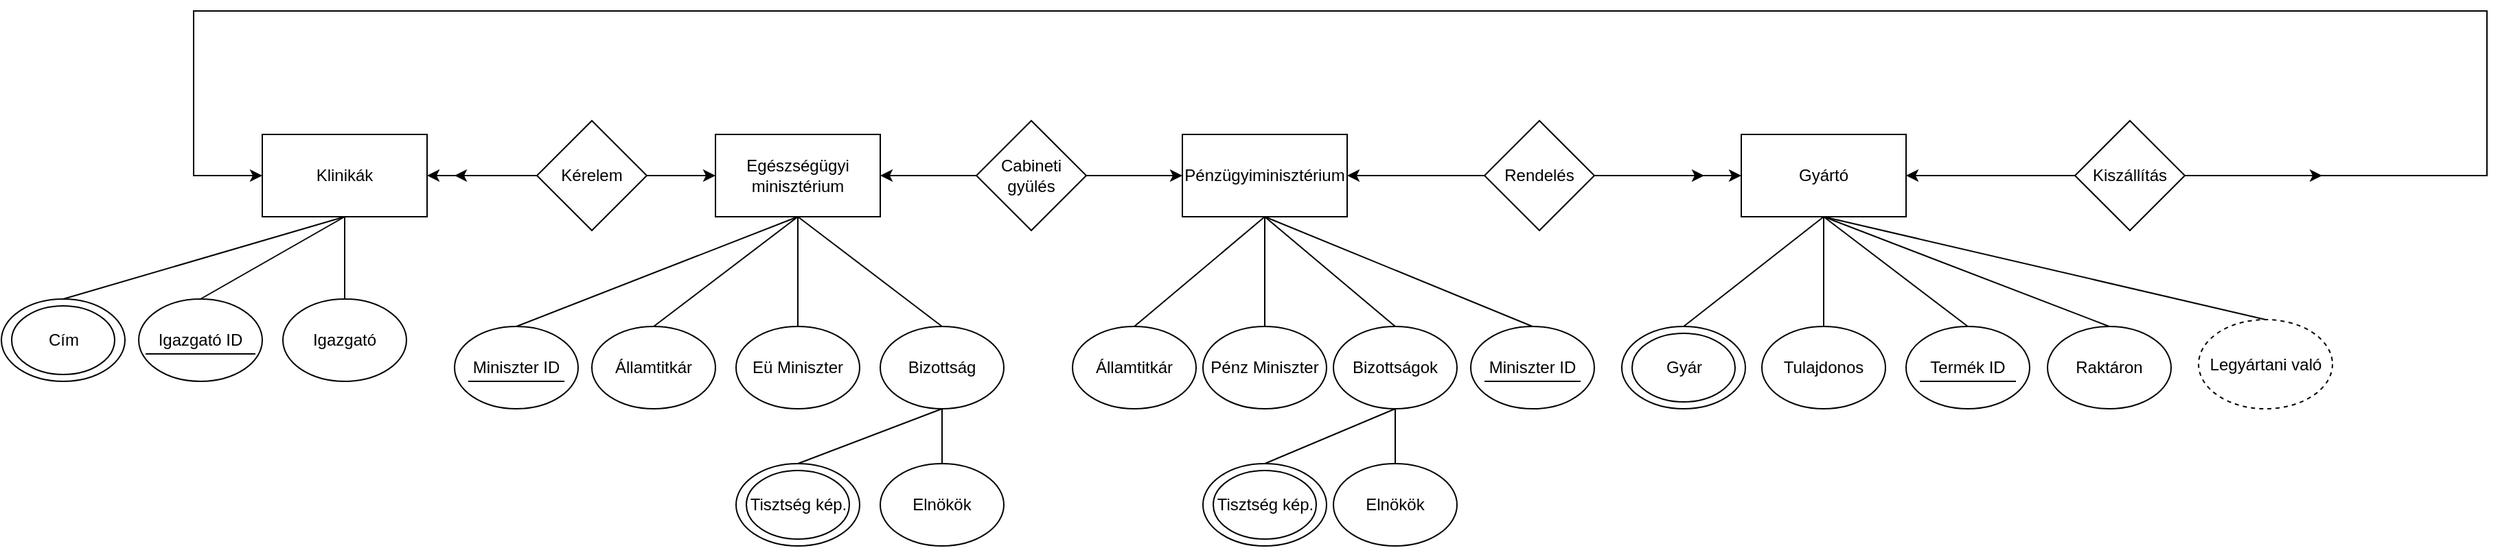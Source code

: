 <mxfile version="20.5.3" type="device"><diagram id="lYlmyLQXybx9px7FG9Ix" name="1 oldal"><mxGraphModel dx="2310" dy="806" grid="1" gridSize="10" guides="1" tooltips="1" connect="1" arrows="1" fold="1" page="1" pageScale="1" pageWidth="827" pageHeight="1169" math="0" shadow="0"><root><mxCell id="0"/><mxCell id="1" parent="0"/><mxCell id="vNEUlP9bEAJ5A98UrlNO-1" value="Klinikák" style="rounded=0;whiteSpace=wrap;html=1;" parent="1" vertex="1"><mxGeometry x="-250" y="160" width="120" height="60" as="geometry"/></mxCell><mxCell id="vNEUlP9bEAJ5A98UrlNO-2" value="Pénzügyiminisztérium" style="rounded=0;whiteSpace=wrap;html=1;" parent="1" vertex="1"><mxGeometry x="420" y="160" width="120" height="60" as="geometry"/></mxCell><mxCell id="vNEUlP9bEAJ5A98UrlNO-3" value="Gyártó" style="rounded=0;whiteSpace=wrap;html=1;" parent="1" vertex="1"><mxGeometry x="827" y="160" width="120" height="60" as="geometry"/></mxCell><mxCell id="vNEUlP9bEAJ5A98UrlNO-12" value="Kérelem" style="rhombus;whiteSpace=wrap;html=1;" parent="1" vertex="1"><mxGeometry x="-50" y="150" width="80" height="80" as="geometry"/></mxCell><mxCell id="vNEUlP9bEAJ5A98UrlNO-13" value="Rendelés" style="rhombus;whiteSpace=wrap;html=1;" parent="1" vertex="1"><mxGeometry x="640" y="150" width="80" height="80" as="geometry"/></mxCell><mxCell id="vNEUlP9bEAJ5A98UrlNO-15" value="" style="endArrow=classic;html=1;rounded=0;exitX=1;exitY=0.5;exitDx=0;exitDy=0;" parent="1" source="vNEUlP9bEAJ5A98UrlNO-12" edge="1"><mxGeometry width="50" height="50" relative="1" as="geometry"><mxPoint x="364" y="210" as="sourcePoint"/><mxPoint x="80" y="190" as="targetPoint"/></mxGeometry></mxCell><mxCell id="vNEUlP9bEAJ5A98UrlNO-16" value="" style="endArrow=classic;html=1;rounded=0;entryX=1;entryY=0.5;entryDx=0;entryDy=0;exitX=0;exitY=0.5;exitDx=0;exitDy=0;" parent="1" source="vNEUlP9bEAJ5A98UrlNO-12" target="vNEUlP9bEAJ5A98UrlNO-1" edge="1"><mxGeometry width="50" height="50" relative="1" as="geometry"><mxPoint x="294" y="200" as="sourcePoint"/><mxPoint x="344" y="150" as="targetPoint"/></mxGeometry></mxCell><mxCell id="vNEUlP9bEAJ5A98UrlNO-17" value="" style="endArrow=classic;html=1;rounded=0;exitX=0;exitY=0.5;exitDx=0;exitDy=0;" parent="1" source="vNEUlP9bEAJ5A98UrlNO-12" edge="1"><mxGeometry width="50" height="50" relative="1" as="geometry"><mxPoint x="294" y="200" as="sourcePoint"/><mxPoint x="-110" y="190" as="targetPoint"/></mxGeometry></mxCell><mxCell id="vNEUlP9bEAJ5A98UrlNO-18" value="" style="endArrow=classic;html=1;rounded=0;exitX=0;exitY=0.5;exitDx=0;exitDy=0;entryX=1;entryY=0.5;entryDx=0;entryDy=0;" parent="1" source="vNEUlP9bEAJ5A98UrlNO-13" target="vNEUlP9bEAJ5A98UrlNO-2" edge="1"><mxGeometry width="50" height="50" relative="1" as="geometry"><mxPoint x="570" y="180" as="sourcePoint"/><mxPoint x="620" y="130" as="targetPoint"/></mxGeometry></mxCell><mxCell id="vNEUlP9bEAJ5A98UrlNO-19" value="" style="endArrow=classic;html=1;rounded=0;entryX=0;entryY=0.5;entryDx=0;entryDy=0;exitX=1;exitY=0.5;exitDx=0;exitDy=0;" parent="1" source="vNEUlP9bEAJ5A98UrlNO-13" target="vNEUlP9bEAJ5A98UrlNO-3" edge="1"><mxGeometry width="50" height="50" relative="1" as="geometry"><mxPoint x="650" y="180" as="sourcePoint"/><mxPoint x="690" y="150" as="targetPoint"/></mxGeometry></mxCell><mxCell id="vNEUlP9bEAJ5A98UrlNO-21" value="" style="endArrow=classic;html=1;rounded=0;exitX=1;exitY=0.5;exitDx=0;exitDy=0;" parent="1" source="vNEUlP9bEAJ5A98UrlNO-13" edge="1"><mxGeometry width="50" height="50" relative="1" as="geometry"><mxPoint x="640" y="190" as="sourcePoint"/><mxPoint x="800" y="190" as="targetPoint"/></mxGeometry></mxCell><mxCell id="vNEUlP9bEAJ5A98UrlNO-36" value="Egészségügyi minisztérium" style="rounded=0;whiteSpace=wrap;html=1;" parent="1" vertex="1"><mxGeometry x="80" y="160" width="120" height="60" as="geometry"/></mxCell><mxCell id="vNEUlP9bEAJ5A98UrlNO-37" value="" style="endArrow=classic;html=1;rounded=0;exitX=1;exitY=0.5;exitDx=0;exitDy=0;entryX=0;entryY=0.5;entryDx=0;entryDy=0;" parent="1" source="vNEUlP9bEAJ5A98UrlNO-38" target="vNEUlP9bEAJ5A98UrlNO-2" edge="1"><mxGeometry width="50" height="50" relative="1" as="geometry"><mxPoint x="364" y="170" as="sourcePoint"/><mxPoint x="414" y="120" as="targetPoint"/></mxGeometry></mxCell><mxCell id="vNEUlP9bEAJ5A98UrlNO-38" value="Cabineti gyülés" style="rhombus;whiteSpace=wrap;html=1;" parent="1" vertex="1"><mxGeometry x="270" y="150" width="80" height="80" as="geometry"/></mxCell><mxCell id="vNEUlP9bEAJ5A98UrlNO-39" value="" style="endArrow=classic;html=1;rounded=0;entryX=1;entryY=0.5;entryDx=0;entryDy=0;exitX=0;exitY=0.5;exitDx=0;exitDy=0;" parent="1" source="vNEUlP9bEAJ5A98UrlNO-38" target="vNEUlP9bEAJ5A98UrlNO-36" edge="1"><mxGeometry width="50" height="50" relative="1" as="geometry"><mxPoint x="250" y="190" as="sourcePoint"/><mxPoint x="320" y="140" as="targetPoint"/></mxGeometry></mxCell><mxCell id="vNEUlP9bEAJ5A98UrlNO-46" value="Eü Miniszter" style="ellipse;whiteSpace=wrap;html=1;" parent="1" vertex="1"><mxGeometry x="95" y="300" width="90" height="60" as="geometry"/></mxCell><mxCell id="vNEUlP9bEAJ5A98UrlNO-47" value="Pénz Miniszter" style="ellipse;whiteSpace=wrap;html=1;" parent="1" vertex="1"><mxGeometry x="435" y="300" width="90" height="60" as="geometry"/></mxCell><mxCell id="vNEUlP9bEAJ5A98UrlNO-48" value="Államtitkár" style="ellipse;whiteSpace=wrap;html=1;" parent="1" vertex="1"><mxGeometry x="-10" y="300" width="90" height="60" as="geometry"/></mxCell><mxCell id="vNEUlP9bEAJ5A98UrlNO-49" value="Államtitkár" style="ellipse;whiteSpace=wrap;html=1;" parent="1" vertex="1"><mxGeometry x="340" y="300" width="90" height="60" as="geometry"/></mxCell><mxCell id="vNEUlP9bEAJ5A98UrlNO-59" value="" style="endArrow=none;html=1;rounded=0;" parent="1" edge="1"><mxGeometry width="50" height="50" relative="1" as="geometry"><mxPoint x="280" y="390" as="sourcePoint"/><mxPoint x="280" y="390" as="targetPoint"/></mxGeometry></mxCell><mxCell id="vNEUlP9bEAJ5A98UrlNO-68" value="Bizottság " style="ellipse;whiteSpace=wrap;html=1;" parent="1" vertex="1"><mxGeometry x="200" y="300" width="90" height="60" as="geometry"/></mxCell><mxCell id="vNEUlP9bEAJ5A98UrlNO-71" value="" style="endArrow=none;html=1;rounded=0;entryX=0.5;entryY=1;entryDx=0;entryDy=0;exitX=0.5;exitY=0;exitDx=0;exitDy=0;" parent="1" source="vNEUlP9bEAJ5A98UrlNO-48" target="vNEUlP9bEAJ5A98UrlNO-36" edge="1"><mxGeometry width="50" height="50" relative="1" as="geometry"><mxPoint x="60" y="290" as="sourcePoint"/><mxPoint x="110" y="240" as="targetPoint"/></mxGeometry></mxCell><mxCell id="vNEUlP9bEAJ5A98UrlNO-72" value="" style="endArrow=none;html=1;rounded=0;entryX=0.5;entryY=1;entryDx=0;entryDy=0;exitX=0.5;exitY=0;exitDx=0;exitDy=0;" parent="1" source="vNEUlP9bEAJ5A98UrlNO-46" target="vNEUlP9bEAJ5A98UrlNO-36" edge="1"><mxGeometry width="50" height="50" relative="1" as="geometry"><mxPoint x="115" y="280" as="sourcePoint"/><mxPoint x="165" y="230" as="targetPoint"/></mxGeometry></mxCell><mxCell id="vNEUlP9bEAJ5A98UrlNO-73" value="" style="endArrow=none;html=1;rounded=0;entryX=0.5;entryY=1;entryDx=0;entryDy=0;exitX=0.5;exitY=0;exitDx=0;exitDy=0;" parent="1" source="vNEUlP9bEAJ5A98UrlNO-68" target="vNEUlP9bEAJ5A98UrlNO-36" edge="1"><mxGeometry width="50" height="50" relative="1" as="geometry"><mxPoint x="280" y="390" as="sourcePoint"/><mxPoint x="330" y="340" as="targetPoint"/></mxGeometry></mxCell><mxCell id="vNEUlP9bEAJ5A98UrlNO-74" value="" style="endArrow=none;html=1;rounded=0;entryX=0.5;entryY=1;entryDx=0;entryDy=0;exitX=0.5;exitY=0;exitDx=0;exitDy=0;" parent="1" source="vNEUlP9bEAJ5A98UrlNO-75" target="vNEUlP9bEAJ5A98UrlNO-68" edge="1"><mxGeometry width="50" height="50" relative="1" as="geometry"><mxPoint x="133" y="390" as="sourcePoint"/><mxPoint x="220" y="420" as="targetPoint"/></mxGeometry></mxCell><mxCell id="vNEUlP9bEAJ5A98UrlNO-75" value="" style="ellipse;whiteSpace=wrap;html=1;" parent="1" vertex="1"><mxGeometry x="95" y="400" width="90" height="60" as="geometry"/></mxCell><mxCell id="vNEUlP9bEAJ5A98UrlNO-76" value="Bizottságok" style="ellipse;whiteSpace=wrap;html=1;" parent="1" vertex="1"><mxGeometry x="530" y="300" width="90" height="60" as="geometry"/></mxCell><mxCell id="vNEUlP9bEAJ5A98UrlNO-78" value="" style="ellipse;whiteSpace=wrap;html=1;" parent="1" vertex="1"><mxGeometry x="435" y="400" width="90" height="60" as="geometry"/></mxCell><mxCell id="vNEUlP9bEAJ5A98UrlNO-79" value="" style="endArrow=none;html=1;rounded=0;entryX=0.5;entryY=1;entryDx=0;entryDy=0;exitX=0.5;exitY=0;exitDx=0;exitDy=0;" parent="1" source="vNEUlP9bEAJ5A98UrlNO-49" target="vNEUlP9bEAJ5A98UrlNO-2" edge="1"><mxGeometry width="50" height="50" relative="1" as="geometry"><mxPoint x="414" y="280" as="sourcePoint"/><mxPoint x="464" y="230" as="targetPoint"/></mxGeometry></mxCell><mxCell id="vNEUlP9bEAJ5A98UrlNO-80" value="" style="endArrow=none;html=1;rounded=0;entryX=0.5;entryY=1;entryDx=0;entryDy=0;exitX=0.5;exitY=0;exitDx=0;exitDy=0;" parent="1" source="vNEUlP9bEAJ5A98UrlNO-47" target="vNEUlP9bEAJ5A98UrlNO-2" edge="1"><mxGeometry width="50" height="50" relative="1" as="geometry"><mxPoint x="475" y="300" as="sourcePoint"/><mxPoint x="525" y="250" as="targetPoint"/></mxGeometry></mxCell><mxCell id="vNEUlP9bEAJ5A98UrlNO-81" value="" style="endArrow=none;html=1;rounded=0;entryX=0.5;entryY=1;entryDx=0;entryDy=0;exitX=0.5;exitY=0;exitDx=0;exitDy=0;" parent="1" source="vNEUlP9bEAJ5A98UrlNO-76" target="vNEUlP9bEAJ5A98UrlNO-2" edge="1"><mxGeometry width="50" height="50" relative="1" as="geometry"><mxPoint x="550" y="300" as="sourcePoint"/><mxPoint x="600" y="250" as="targetPoint"/></mxGeometry></mxCell><mxCell id="vNEUlP9bEAJ5A98UrlNO-83" value="" style="endArrow=none;html=1;rounded=0;entryX=0.5;entryY=1;entryDx=0;entryDy=0;exitX=0.5;exitY=0;exitDx=0;exitDy=0;" parent="1" source="vNEUlP9bEAJ5A98UrlNO-78" target="vNEUlP9bEAJ5A98UrlNO-76" edge="1"><mxGeometry width="50" height="50" relative="1" as="geometry"><mxPoint x="520" y="430" as="sourcePoint"/><mxPoint x="570" y="380" as="targetPoint"/></mxGeometry></mxCell><mxCell id="vNEUlP9bEAJ5A98UrlNO-85" value="Tulajdonos" style="ellipse;whiteSpace=wrap;html=1;" parent="1" vertex="1"><mxGeometry x="842" y="300" width="90" height="60" as="geometry"/></mxCell><mxCell id="vNEUlP9bEAJ5A98UrlNO-87" value="" style="endArrow=none;html=1;rounded=0;entryX=0.5;entryY=1;entryDx=0;entryDy=0;exitX=0.5;exitY=0;exitDx=0;exitDy=0;" parent="1" source="vNEUlP9bEAJ5A98UrlNO-85" target="vNEUlP9bEAJ5A98UrlNO-3" edge="1"><mxGeometry width="50" height="50" relative="1" as="geometry"><mxPoint x="882" y="300" as="sourcePoint"/><mxPoint x="932" y="250" as="targetPoint"/></mxGeometry></mxCell><mxCell id="vNEUlP9bEAJ5A98UrlNO-91" value="" style="endArrow=none;html=1;rounded=0;entryX=0.5;entryY=1;entryDx=0;entryDy=0;exitX=0.5;exitY=0;exitDx=0;exitDy=0;" parent="1" source="vNEUlP9bEAJ5A98UrlNO-94" target="vNEUlP9bEAJ5A98UrlNO-3" edge="1"><mxGeometry width="50" height="50" relative="1" as="geometry"><mxPoint x="988.75" y="297.5" as="sourcePoint"/><mxPoint x="1050" y="230" as="targetPoint"/></mxGeometry></mxCell><mxCell id="vNEUlP9bEAJ5A98UrlNO-92" value="" style="ellipse;whiteSpace=wrap;html=1;" parent="1" vertex="1"><mxGeometry x="740" y="300" width="90" height="60" as="geometry"/></mxCell><mxCell id="vNEUlP9bEAJ5A98UrlNO-93" value="" style="endArrow=none;html=1;rounded=0;entryX=0.5;entryY=1;entryDx=0;entryDy=0;exitX=0.5;exitY=0;exitDx=0;exitDy=0;" parent="1" source="vNEUlP9bEAJ5A98UrlNO-92" target="vNEUlP9bEAJ5A98UrlNO-3" edge="1"><mxGeometry width="50" height="50" relative="1" as="geometry"><mxPoint x="777" y="297.5" as="sourcePoint"/><mxPoint x="827" y="247.5" as="targetPoint"/></mxGeometry></mxCell><mxCell id="vNEUlP9bEAJ5A98UrlNO-94" value="Termék ID" style="ellipse;whiteSpace=wrap;html=1;" parent="1" vertex="1"><mxGeometry x="947" y="300" width="90" height="60" as="geometry"/></mxCell><mxCell id="pof5UnIwOZWvZ1O4CGen-3" value="Elnökök" style="ellipse;whiteSpace=wrap;html=1;" vertex="1" parent="1"><mxGeometry x="200" y="400" width="90" height="60" as="geometry"/></mxCell><mxCell id="pof5UnIwOZWvZ1O4CGen-4" value="" style="endArrow=none;html=1;rounded=0;exitX=0.5;exitY=0;exitDx=0;exitDy=0;entryX=0.5;entryY=1;entryDx=0;entryDy=0;" edge="1" parent="1" source="pof5UnIwOZWvZ1O4CGen-3" target="vNEUlP9bEAJ5A98UrlNO-68"><mxGeometry width="50" height="50" relative="1" as="geometry"><mxPoint x="260" y="390" as="sourcePoint"/><mxPoint x="310" y="340" as="targetPoint"/></mxGeometry></mxCell><mxCell id="pof5UnIwOZWvZ1O4CGen-5" value="Elnökök" style="ellipse;whiteSpace=wrap;html=1;" vertex="1" parent="1"><mxGeometry x="530" y="400" width="90" height="60" as="geometry"/></mxCell><mxCell id="pof5UnIwOZWvZ1O4CGen-6" value="" style="endArrow=none;html=1;rounded=0;entryX=0.5;entryY=1;entryDx=0;entryDy=0;exitX=0.5;exitY=0;exitDx=0;exitDy=0;" edge="1" parent="1" source="pof5UnIwOZWvZ1O4CGen-5" target="vNEUlP9bEAJ5A98UrlNO-76"><mxGeometry width="50" height="50" relative="1" as="geometry"><mxPoint x="510" y="470" as="sourcePoint"/><mxPoint x="560" y="420" as="targetPoint"/></mxGeometry></mxCell><mxCell id="pof5UnIwOZWvZ1O4CGen-7" value="Miniszter ID" style="ellipse;whiteSpace=wrap;html=1;" vertex="1" parent="1"><mxGeometry x="630" y="300" width="90" height="60" as="geometry"/></mxCell><mxCell id="pof5UnIwOZWvZ1O4CGen-8" value="" style="endArrow=none;html=1;rounded=0;exitX=0.5;exitY=0;exitDx=0;exitDy=0;entryX=0.5;entryY=1;entryDx=0;entryDy=0;" edge="1" parent="1" source="pof5UnIwOZWvZ1O4CGen-7" target="vNEUlP9bEAJ5A98UrlNO-2"><mxGeometry width="50" height="50" relative="1" as="geometry"><mxPoint x="650" y="290" as="sourcePoint"/><mxPoint x="700" y="240" as="targetPoint"/></mxGeometry></mxCell><mxCell id="pof5UnIwOZWvZ1O4CGen-9" value="Miniszter ID" style="ellipse;whiteSpace=wrap;html=1;" vertex="1" parent="1"><mxGeometry x="-110" y="300" width="90" height="60" as="geometry"/></mxCell><mxCell id="pof5UnIwOZWvZ1O4CGen-10" value="" style="endArrow=none;html=1;rounded=0;entryX=0.5;entryY=1;entryDx=0;entryDy=0;exitX=0.5;exitY=0;exitDx=0;exitDy=0;" edge="1" parent="1" source="pof5UnIwOZWvZ1O4CGen-9" target="vNEUlP9bEAJ5A98UrlNO-36"><mxGeometry width="50" height="50" relative="1" as="geometry"><mxPoint x="-60" y="300" as="sourcePoint"/><mxPoint x="-10" y="250" as="targetPoint"/></mxGeometry></mxCell><mxCell id="pof5UnIwOZWvZ1O4CGen-12" value="" style="endArrow=none;html=1;rounded=0;" edge="1" parent="1"><mxGeometry width="50" height="50" relative="1" as="geometry"><mxPoint x="-100" y="340" as="sourcePoint"/><mxPoint x="-30" y="340" as="targetPoint"/></mxGeometry></mxCell><mxCell id="pof5UnIwOZWvZ1O4CGen-13" value="" style="endArrow=none;html=1;rounded=0;" edge="1" parent="1"><mxGeometry width="50" height="50" relative="1" as="geometry"><mxPoint x="640" y="340" as="sourcePoint"/><mxPoint x="710" y="340" as="targetPoint"/></mxGeometry></mxCell><mxCell id="pof5UnIwOZWvZ1O4CGen-14" value="Kiszállítás" style="rhombus;whiteSpace=wrap;html=1;" vertex="1" parent="1"><mxGeometry x="1070" y="150" width="80" height="80" as="geometry"/></mxCell><mxCell id="pof5UnIwOZWvZ1O4CGen-15" value="" style="endArrow=classic;html=1;rounded=0;exitX=0;exitY=0.5;exitDx=0;exitDy=0;entryX=1;entryY=0.5;entryDx=0;entryDy=0;" edge="1" parent="1" source="pof5UnIwOZWvZ1O4CGen-14" target="vNEUlP9bEAJ5A98UrlNO-3"><mxGeometry width="50" height="50" relative="1" as="geometry"><mxPoint x="987" y="180" as="sourcePoint"/><mxPoint x="1037" y="130" as="targetPoint"/></mxGeometry></mxCell><mxCell id="pof5UnIwOZWvZ1O4CGen-16" value="" style="endArrow=classic;html=1;rounded=0;exitX=1;exitY=0.5;exitDx=0;exitDy=0;entryX=0;entryY=0.5;entryDx=0;entryDy=0;" edge="1" parent="1" source="pof5UnIwOZWvZ1O4CGen-14" target="vNEUlP9bEAJ5A98UrlNO-1"><mxGeometry width="50" height="50" relative="1" as="geometry"><mxPoint x="1216" y="170" as="sourcePoint"/><mxPoint x="-300" y="230" as="targetPoint"/><Array as="points"><mxPoint x="1370" y="190"/><mxPoint x="1370" y="70"/><mxPoint x="-300" y="70"/><mxPoint x="-300" y="190"/></Array></mxGeometry></mxCell><mxCell id="pof5UnIwOZWvZ1O4CGen-18" value="" style="endArrow=classic;html=1;rounded=0;exitX=1;exitY=0.5;exitDx=0;exitDy=0;" edge="1" parent="1" source="pof5UnIwOZWvZ1O4CGen-14"><mxGeometry width="50" height="50" relative="1" as="geometry"><mxPoint x="1170" y="200" as="sourcePoint"/><mxPoint x="1250" y="190" as="targetPoint"/></mxGeometry></mxCell><mxCell id="pof5UnIwOZWvZ1O4CGen-21" value="" style="endArrow=none;html=1;rounded=0;" edge="1" parent="1"><mxGeometry width="50" height="50" relative="1" as="geometry"><mxPoint x="957" y="340" as="sourcePoint"/><mxPoint x="1027" y="340" as="targetPoint"/></mxGeometry></mxCell><mxCell id="pof5UnIwOZWvZ1O4CGen-26" value="" style="endArrow=none;html=1;rounded=0;entryX=0.5;entryY=1;entryDx=0;entryDy=0;exitX=0.5;exitY=0;exitDx=0;exitDy=0;" edge="1" parent="1" source="pof5UnIwOZWvZ1O4CGen-27" target="vNEUlP9bEAJ5A98UrlNO-1"><mxGeometry width="50" height="50" relative="1" as="geometry"><mxPoint x="-190" y="280" as="sourcePoint"/><mxPoint x="-170" y="270" as="targetPoint"/></mxGeometry></mxCell><mxCell id="pof5UnIwOZWvZ1O4CGen-27" value="Igazgató" style="ellipse;whiteSpace=wrap;html=1;" vertex="1" parent="1"><mxGeometry x="-235" y="280" width="90" height="60" as="geometry"/></mxCell><mxCell id="pof5UnIwOZWvZ1O4CGen-28" value="Igazgató ID" style="ellipse;whiteSpace=wrap;html=1;" vertex="1" parent="1"><mxGeometry x="-340" y="280" width="90" height="60" as="geometry"/></mxCell><mxCell id="pof5UnIwOZWvZ1O4CGen-29" value="" style="endArrow=none;html=1;rounded=0;entryX=0.5;entryY=1;entryDx=0;entryDy=0;exitX=0.5;exitY=0;exitDx=0;exitDy=0;" edge="1" parent="1" source="pof5UnIwOZWvZ1O4CGen-28" target="vNEUlP9bEAJ5A98UrlNO-1"><mxGeometry width="50" height="50" relative="1" as="geometry"><mxPoint x="-310" y="280" as="sourcePoint"/><mxPoint x="-260" y="230" as="targetPoint"/></mxGeometry></mxCell><mxCell id="pof5UnIwOZWvZ1O4CGen-30" value="" style="endArrow=none;html=1;rounded=0;" edge="1" parent="1"><mxGeometry width="50" height="50" relative="1" as="geometry"><mxPoint x="-335" y="320" as="sourcePoint"/><mxPoint x="-255" y="320" as="targetPoint"/></mxGeometry></mxCell><mxCell id="pof5UnIwOZWvZ1O4CGen-32" value="" style="endArrow=none;html=1;rounded=0;entryX=0.5;entryY=1;entryDx=0;entryDy=0;exitX=0.5;exitY=0;exitDx=0;exitDy=0;" edge="1" parent="1" source="pof5UnIwOZWvZ1O4CGen-33" target="vNEUlP9bEAJ5A98UrlNO-1"><mxGeometry width="50" height="50" relative="1" as="geometry"><mxPoint x="-412.5" y="285" as="sourcePoint"/><mxPoint x="-363" y="210" as="targetPoint"/></mxGeometry></mxCell><mxCell id="pof5UnIwOZWvZ1O4CGen-33" value="" style="ellipse;whiteSpace=wrap;html=1;" vertex="1" parent="1"><mxGeometry x="-440" y="280" width="90" height="60" as="geometry"/></mxCell><mxCell id="pof5UnIwOZWvZ1O4CGen-34" value="Cím" style="ellipse;whiteSpace=wrap;html=1;" vertex="1" parent="1"><mxGeometry x="-432.5" y="285" width="75" height="50" as="geometry"/></mxCell><mxCell id="pof5UnIwOZWvZ1O4CGen-35" value="Raktáron" style="ellipse;whiteSpace=wrap;html=1;" vertex="1" parent="1"><mxGeometry x="1050" y="300" width="90" height="60" as="geometry"/></mxCell><mxCell id="pof5UnIwOZWvZ1O4CGen-37" value="" style="endArrow=none;html=1;rounded=0;exitX=0.5;exitY=0;exitDx=0;exitDy=0;entryX=0.5;entryY=1;entryDx=0;entryDy=0;" edge="1" parent="1" source="pof5UnIwOZWvZ1O4CGen-35" target="vNEUlP9bEAJ5A98UrlNO-3"><mxGeometry width="50" height="50" relative="1" as="geometry"><mxPoint x="1000" y="280" as="sourcePoint"/><mxPoint x="1050" y="230" as="targetPoint"/></mxGeometry></mxCell><mxCell id="pof5UnIwOZWvZ1O4CGen-39" value="Legyártani való" style="ellipse;whiteSpace=wrap;html=1;dashed=1;gradientColor=none;" vertex="1" parent="1"><mxGeometry x="1160" y="295" width="97.5" height="65" as="geometry"/></mxCell><mxCell id="pof5UnIwOZWvZ1O4CGen-40" value="" style="endArrow=none;html=1;rounded=0;exitX=0.5;exitY=0;exitDx=0;exitDy=0;entryX=0.5;entryY=1;entryDx=0;entryDy=0;" edge="1" parent="1" source="pof5UnIwOZWvZ1O4CGen-39" target="vNEUlP9bEAJ5A98UrlNO-3"><mxGeometry width="50" height="50" relative="1" as="geometry"><mxPoint x="1110" y="270" as="sourcePoint"/><mxPoint x="1160" y="220" as="targetPoint"/></mxGeometry></mxCell><mxCell id="pof5UnIwOZWvZ1O4CGen-41" value="Tisztség kép." style="ellipse;whiteSpace=wrap;html=1;gradientColor=none;" vertex="1" parent="1"><mxGeometry x="102.5" y="405" width="75" height="50" as="geometry"/></mxCell><mxCell id="pof5UnIwOZWvZ1O4CGen-42" value="Tisztség kép." style="ellipse;whiteSpace=wrap;html=1;gradientColor=none;" vertex="1" parent="1"><mxGeometry x="442.5" y="405" width="75" height="50" as="geometry"/></mxCell><mxCell id="pof5UnIwOZWvZ1O4CGen-43" value="Gyár" style="ellipse;whiteSpace=wrap;html=1;gradientColor=none;" vertex="1" parent="1"><mxGeometry x="747.5" y="305" width="75" height="50" as="geometry"/></mxCell></root></mxGraphModel></diagram></mxfile>